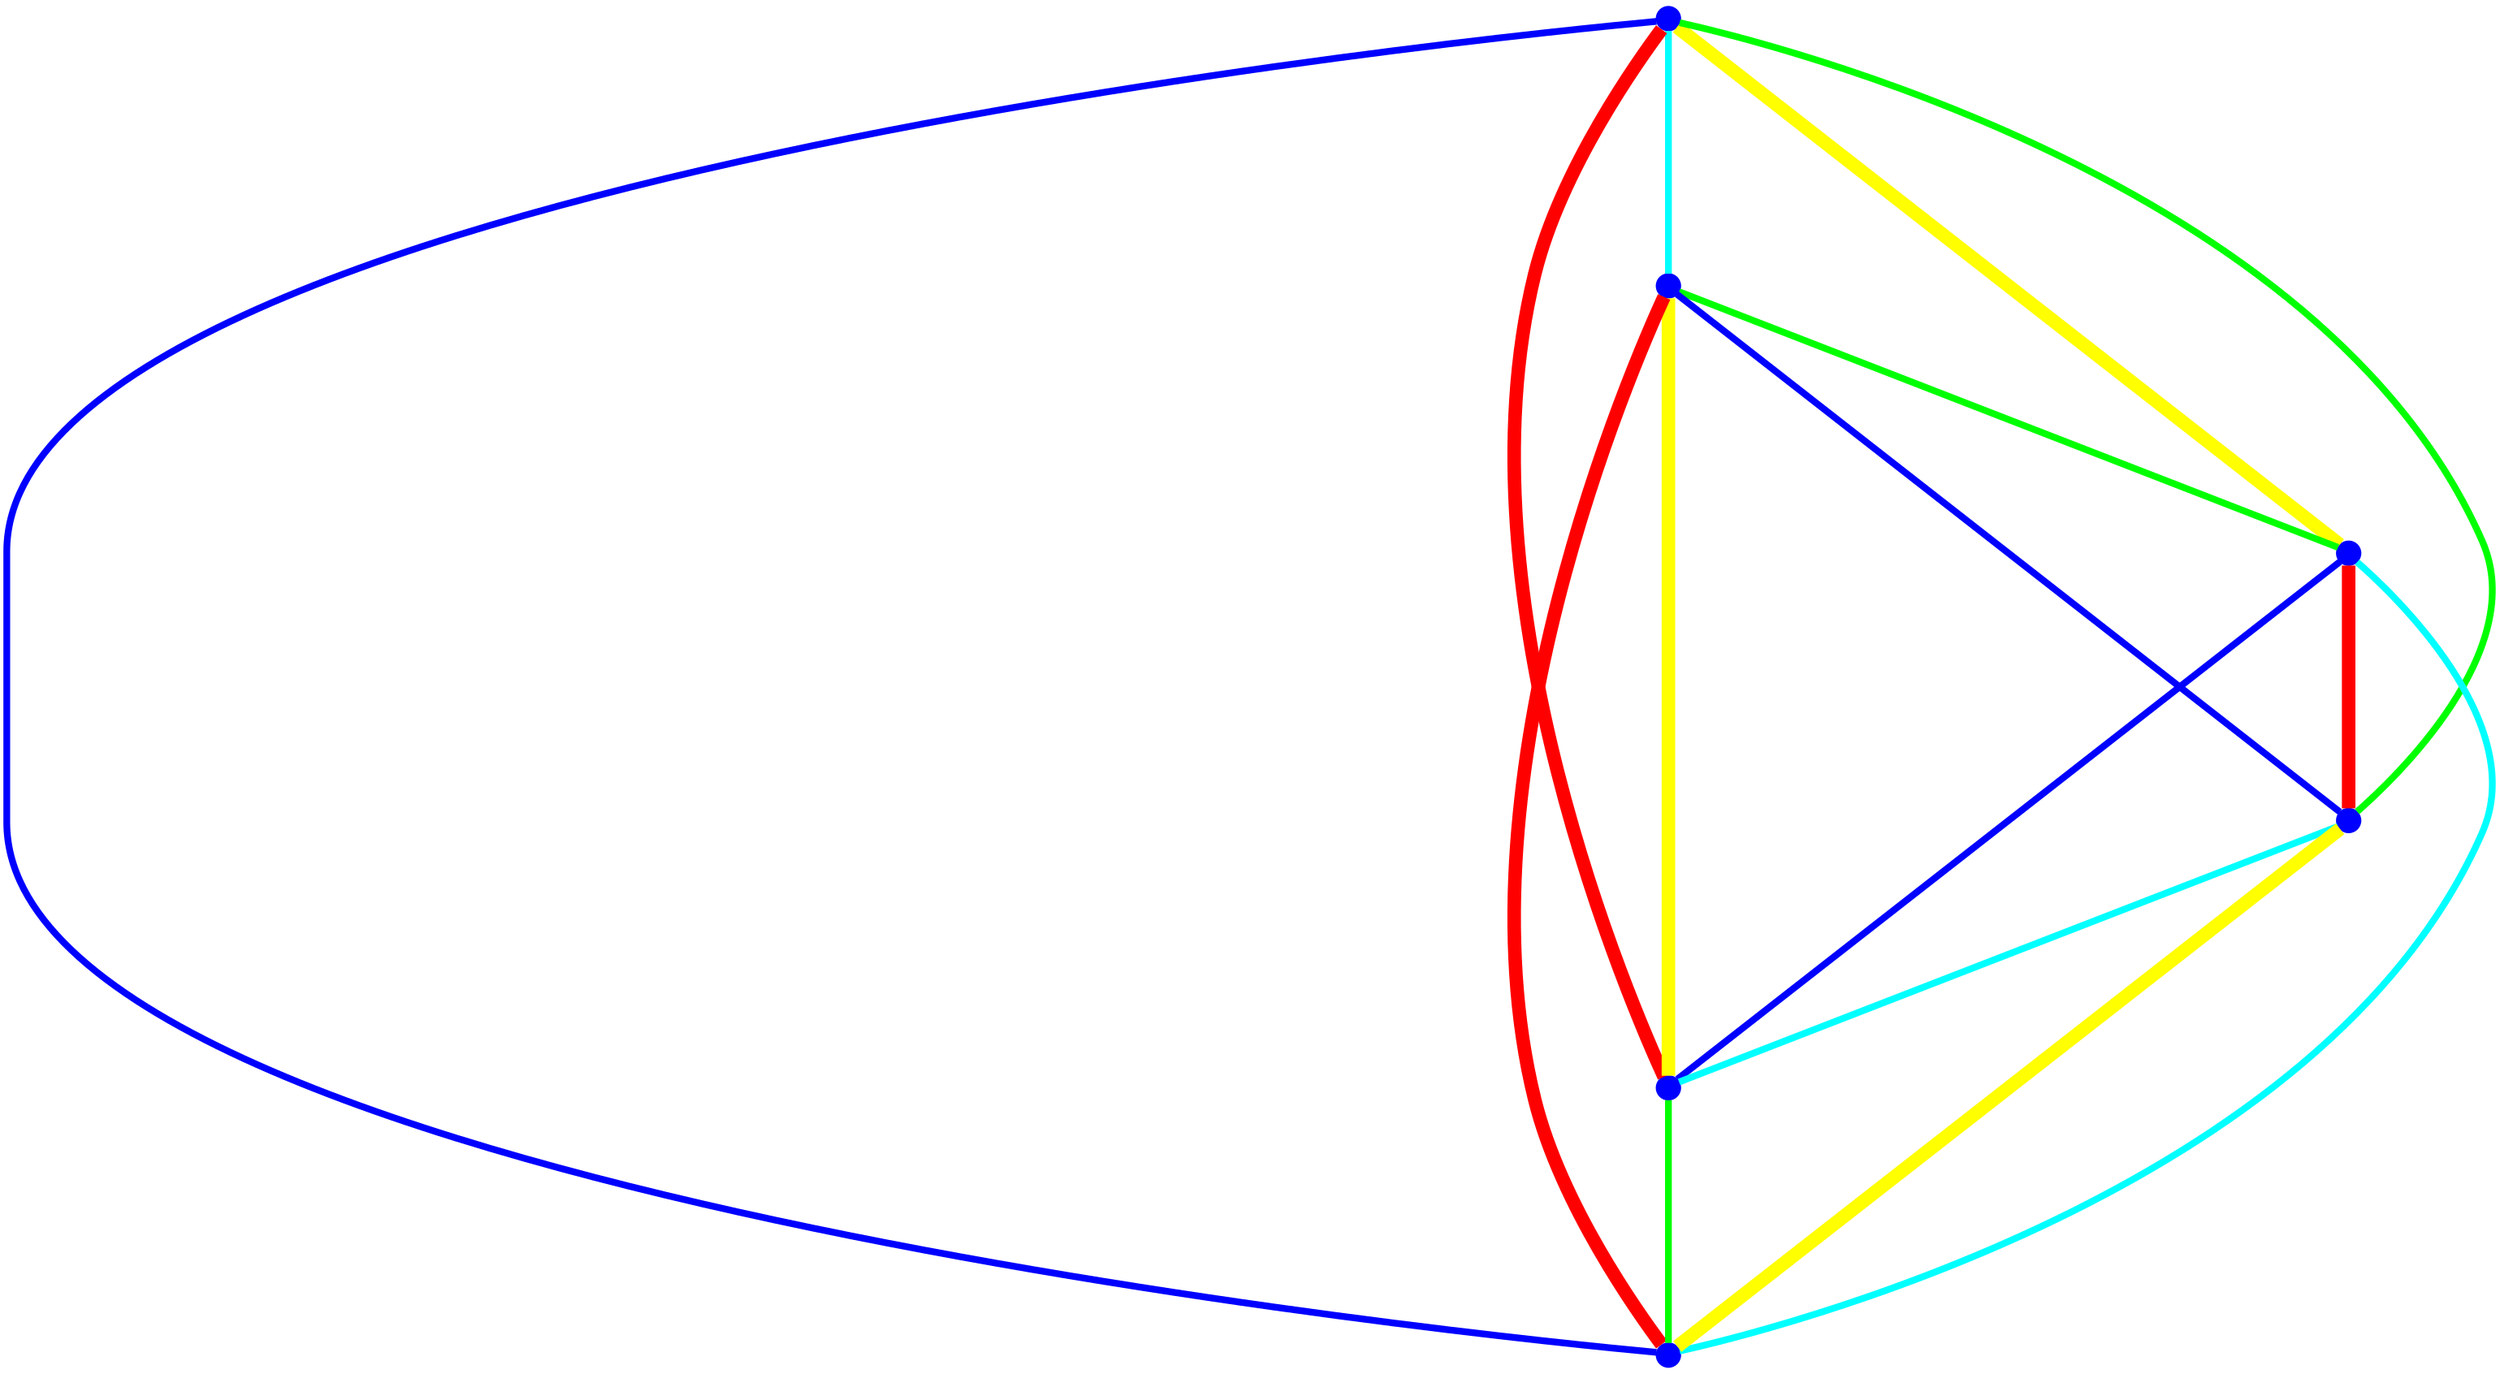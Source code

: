 graph {
ranksep=2
nodesep=2
node [label="" shape=circle style=filled fixedsize=true color=blue fillcolor=blue width=0.2];
"1" -- "2" [style="solid",penwidth="4",color="cyan"];
"1" -- "3" [style="solid",penwidth="8",color="yellow"];
"1" -- "4" [style="solid",penwidth="4",color="green"];
"1" -- "5" [style="solid",penwidth="8",color="red"];
"1" -- "6" [style="solid",penwidth="4",color="blue"];
"2" -- "3" [style="solid",penwidth="4",color="green"];
"2" -- "4" [style="solid",penwidth="4",color="blue"];
"2" -- "5" [style="solid",penwidth="8",color="yellow"];
"2" -- "6" [style="solid",penwidth="8",color="red"];
"3" -- "4" [style="solid",penwidth="8",color="red"];
"3" -- "5" [style="solid",penwidth="4",color="blue"];
"3" -- "6" [style="solid",penwidth="4",color="cyan"];
"4" -- "5" [style="solid",penwidth="4",color="cyan"];
"4" -- "6" [style="solid",penwidth="8",color="yellow"];
"5" -- "6" [style="solid",penwidth="4",color="green"];
}
